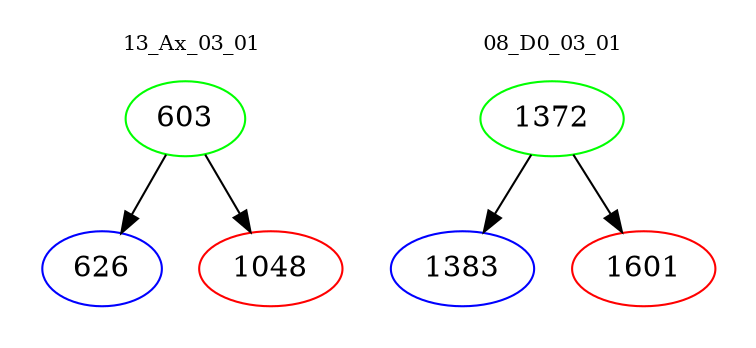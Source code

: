 digraph{
subgraph cluster_0 {
color = white
label = "13_Ax_03_01";
fontsize=10;
T0_603 [label="603", color="green"]
T0_603 -> T0_626 [color="black"]
T0_626 [label="626", color="blue"]
T0_603 -> T0_1048 [color="black"]
T0_1048 [label="1048", color="red"]
}
subgraph cluster_1 {
color = white
label = "08_D0_03_01";
fontsize=10;
T1_1372 [label="1372", color="green"]
T1_1372 -> T1_1383 [color="black"]
T1_1383 [label="1383", color="blue"]
T1_1372 -> T1_1601 [color="black"]
T1_1601 [label="1601", color="red"]
}
}
